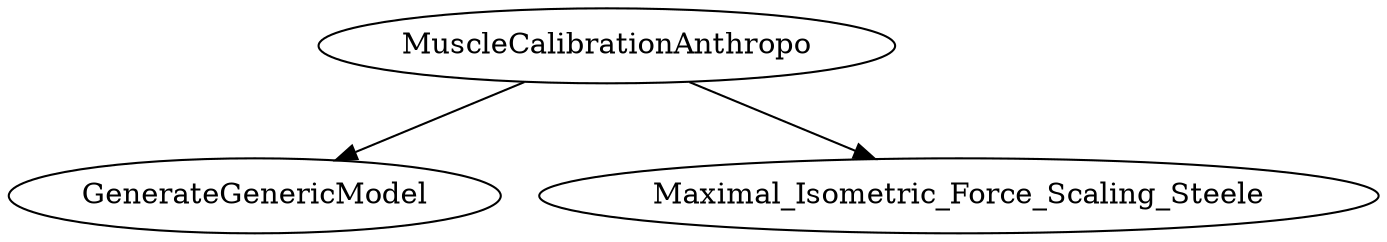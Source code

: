 /* Created by mdot for Matlab */
digraph m2html {
  MuscleCalibrationAnthropo -> GenerateGenericModel;
  MuscleCalibrationAnthropo -> Maximal_Isometric_Force_Scaling_Steele;

  GenerateGenericModel [URL="GenerateGenericModel.html"];
  Maximal_Isometric_Force_Scaling_Steele [URL="Maximal_Isometric_Force_Scaling_Steele.html"];
  MuscleCalibrationAnthropo [URL="MuscleCalibrationAnthropo.html"];
}